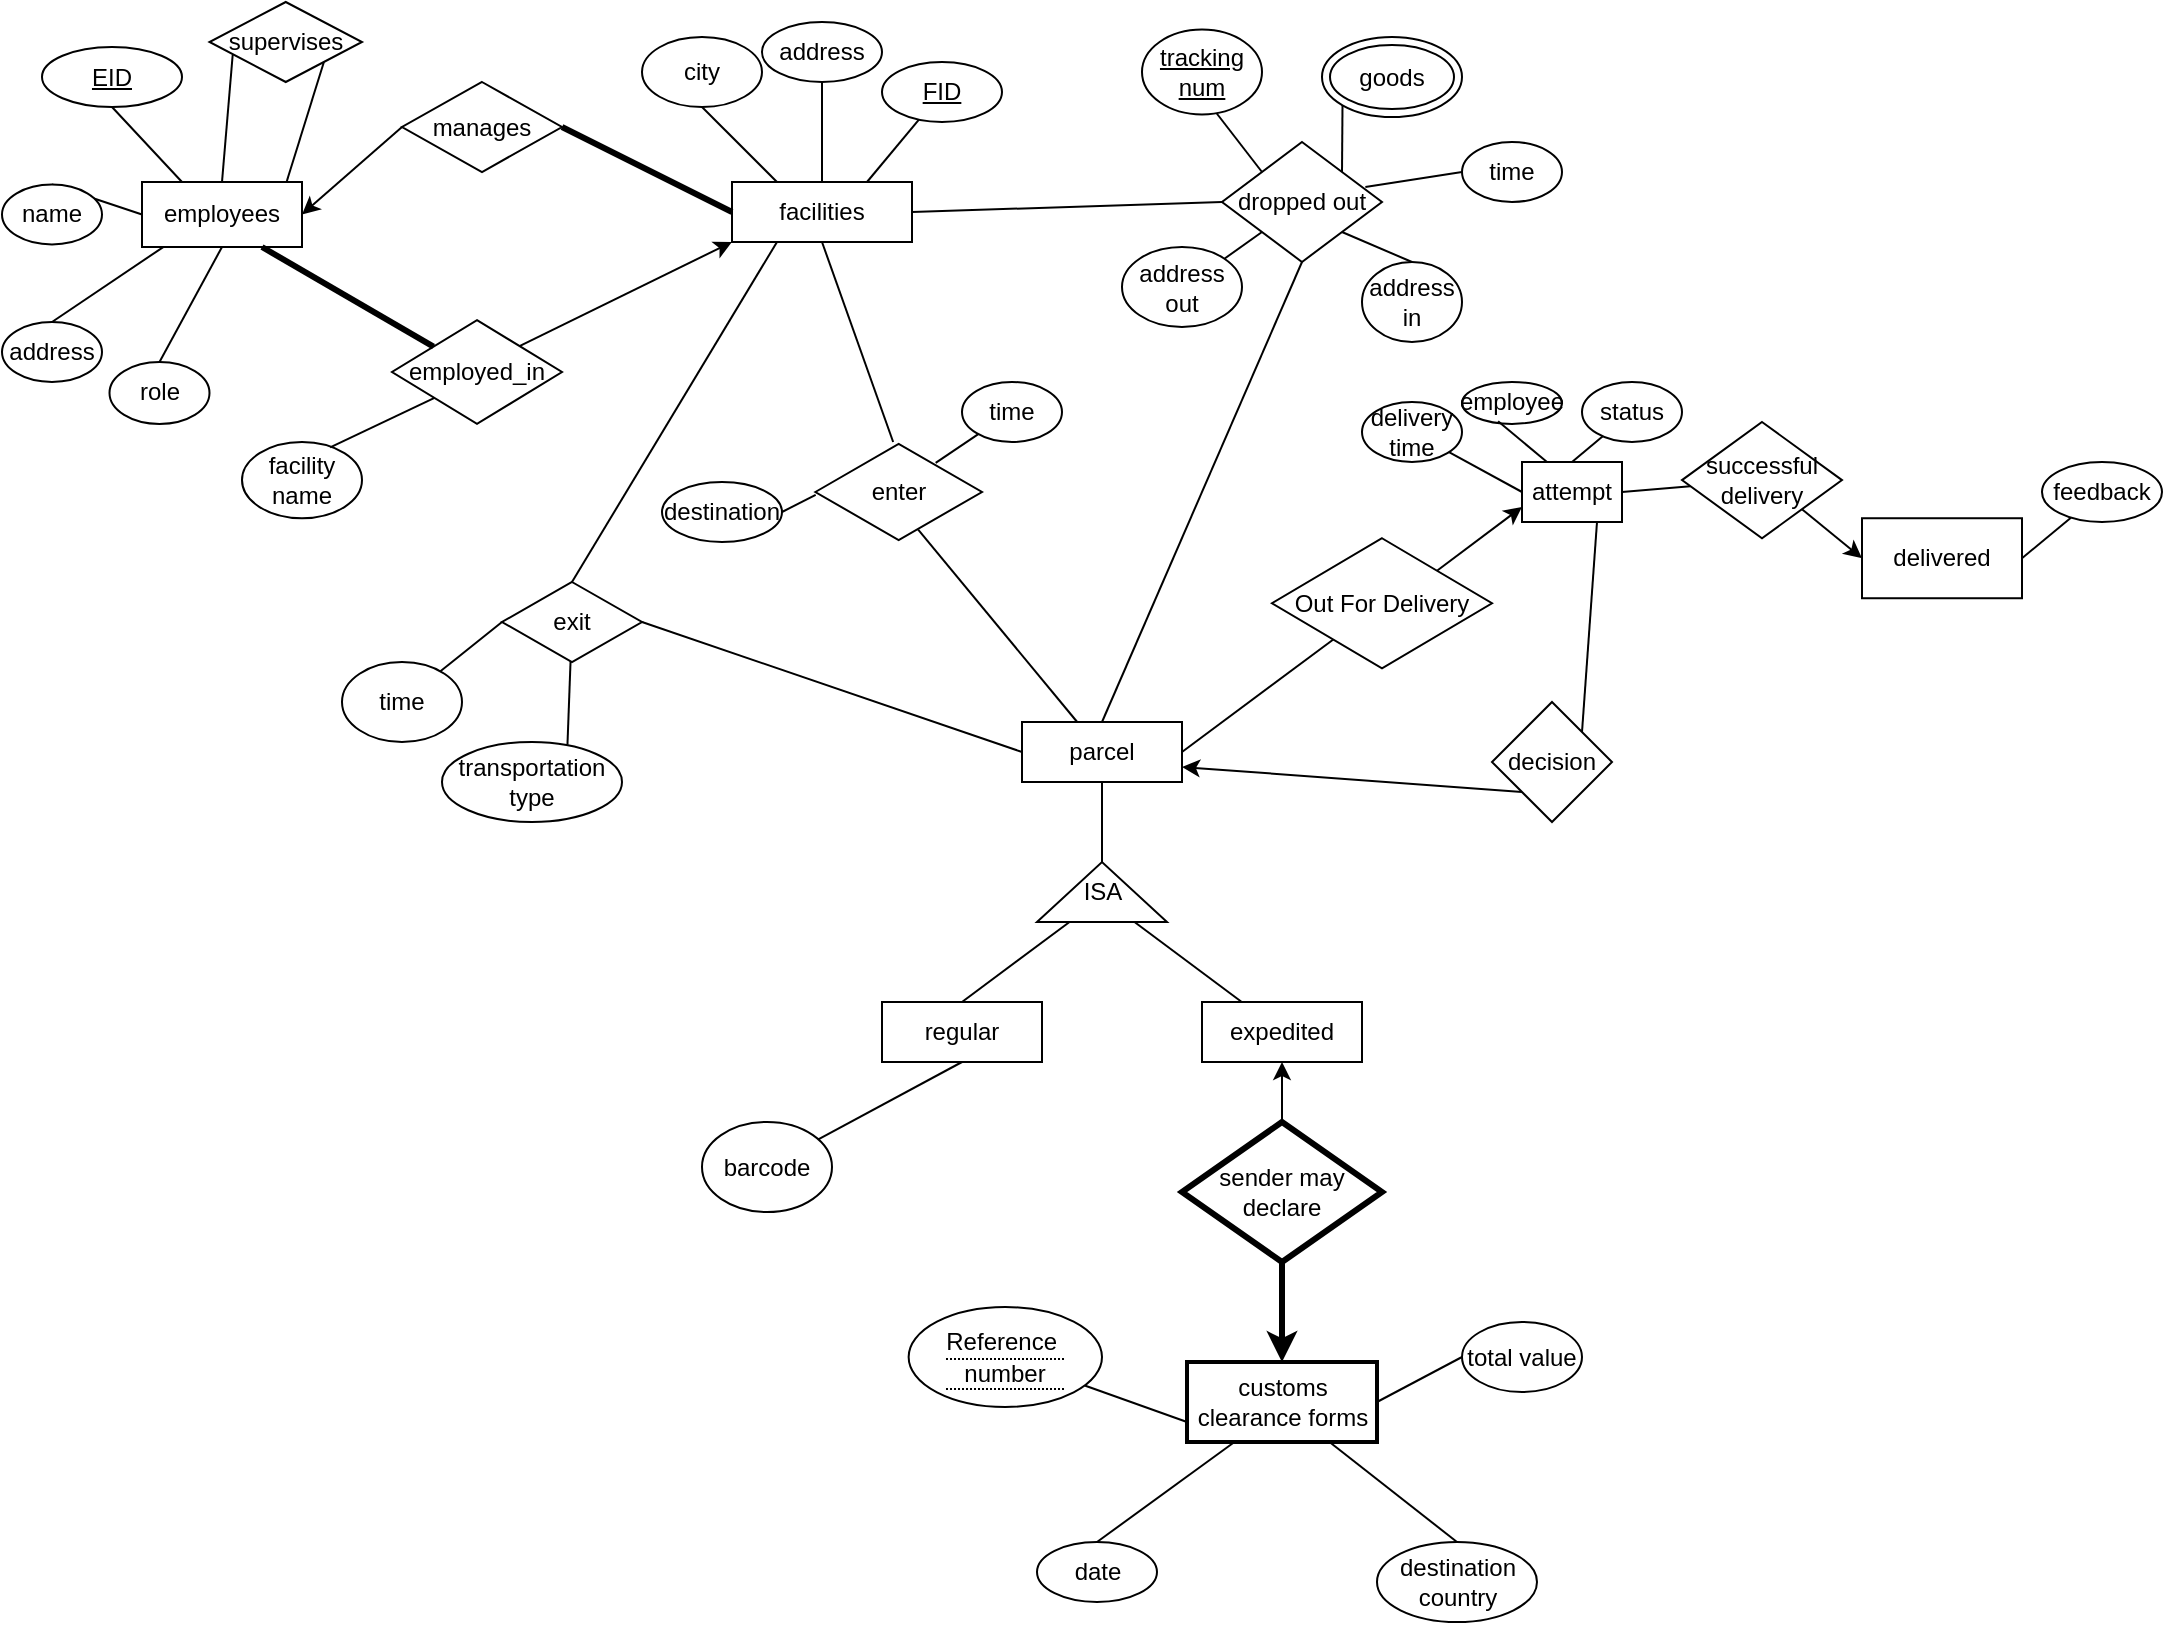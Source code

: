 <mxfile version="23.0.1" type="github">
  <diagram id="R2lEEEUBdFMjLlhIrx00" name="Page-1">
    <mxGraphModel dx="1737" dy="948" grid="1" gridSize="10" guides="1" tooltips="1" connect="1" arrows="1" fold="1" page="1" pageScale="1" pageWidth="850" pageHeight="1100" math="0" shadow="0" extFonts="Permanent Marker^https://fonts.googleapis.com/css?family=Permanent+Marker">
      <root>
        <mxCell id="0" />
        <mxCell id="1" parent="0" />
        <mxCell id="P61JrvBsKZxkPCsBVZaZ-2" value="facilities" style="rounded=0;whiteSpace=wrap;html=1;" parent="1" vertex="1">
          <mxGeometry x="365" y="260" width="90" height="30" as="geometry" />
        </mxCell>
        <mxCell id="P61JrvBsKZxkPCsBVZaZ-6" value="" style="endArrow=none;html=1;rounded=0;exitX=0.75;exitY=0;exitDx=0;exitDy=0;" parent="1" source="P61JrvBsKZxkPCsBVZaZ-2" target="P61JrvBsKZxkPCsBVZaZ-7" edge="1">
          <mxGeometry width="50" height="50" relative="1" as="geometry">
            <mxPoint x="450" y="220" as="sourcePoint" />
            <mxPoint x="500" y="170" as="targetPoint" />
          </mxGeometry>
        </mxCell>
        <mxCell id="P61JrvBsKZxkPCsBVZaZ-7" value="&lt;u&gt;FID&lt;/u&gt;" style="ellipse;whiteSpace=wrap;html=1;" parent="1" vertex="1">
          <mxGeometry x="440" y="200" width="60" height="30" as="geometry" />
        </mxCell>
        <mxCell id="P61JrvBsKZxkPCsBVZaZ-8" value="address" style="ellipse;whiteSpace=wrap;html=1;" parent="1" vertex="1">
          <mxGeometry x="380" y="180" width="60" height="30" as="geometry" />
        </mxCell>
        <mxCell id="P61JrvBsKZxkPCsBVZaZ-9" value="city" style="ellipse;whiteSpace=wrap;html=1;" parent="1" vertex="1">
          <mxGeometry x="320" y="187.5" width="60" height="35" as="geometry" />
        </mxCell>
        <mxCell id="P61JrvBsKZxkPCsBVZaZ-11" value="" style="endArrow=none;html=1;rounded=0;exitX=0.5;exitY=0;exitDx=0;exitDy=0;" parent="1" source="P61JrvBsKZxkPCsBVZaZ-2" target="P61JrvBsKZxkPCsBVZaZ-8" edge="1">
          <mxGeometry width="50" height="50" relative="1" as="geometry">
            <mxPoint x="400" y="290" as="sourcePoint" />
            <mxPoint x="450" y="240" as="targetPoint" />
          </mxGeometry>
        </mxCell>
        <mxCell id="P61JrvBsKZxkPCsBVZaZ-12" value="" style="endArrow=none;html=1;rounded=0;exitX=0.5;exitY=1;exitDx=0;exitDy=0;entryX=0.25;entryY=0;entryDx=0;entryDy=0;" parent="1" source="P61JrvBsKZxkPCsBVZaZ-9" target="P61JrvBsKZxkPCsBVZaZ-2" edge="1">
          <mxGeometry width="50" height="50" relative="1" as="geometry">
            <mxPoint x="400" y="290" as="sourcePoint" />
            <mxPoint x="450" y="240" as="targetPoint" />
          </mxGeometry>
        </mxCell>
        <mxCell id="P61JrvBsKZxkPCsBVZaZ-13" value="" style="endArrow=none;html=1;rounded=0;exitX=1;exitY=0.5;exitDx=0;exitDy=0;entryX=0;entryY=0.5;entryDx=0;entryDy=0;strokeWidth=3;" parent="1" source="P61JrvBsKZxkPCsBVZaZ-16" target="P61JrvBsKZxkPCsBVZaZ-2" edge="1">
          <mxGeometry width="50" height="50" relative="1" as="geometry">
            <mxPoint x="350" y="380" as="sourcePoint" />
            <mxPoint x="400" y="330" as="targetPoint" />
          </mxGeometry>
        </mxCell>
        <mxCell id="P61JrvBsKZxkPCsBVZaZ-15" value="" style="endArrow=none;html=1;rounded=0;entryX=0.5;entryY=1;entryDx=0;entryDy=0;exitX=1;exitY=0.5;exitDx=0;exitDy=0;" parent="1" source="P61JrvBsKZxkPCsBVZaZ-22" target="P61JrvBsKZxkPCsBVZaZ-21" edge="1">
          <mxGeometry width="50" height="50" relative="1" as="geometry">
            <mxPoint x="540" y="380" as="sourcePoint" />
            <mxPoint x="420" y="350" as="targetPoint" />
          </mxGeometry>
        </mxCell>
        <mxCell id="P61JrvBsKZxkPCsBVZaZ-16" value="manages" style="rhombus;whiteSpace=wrap;html=1;" parent="1" vertex="1">
          <mxGeometry x="200" y="210" width="80" height="45" as="geometry" />
        </mxCell>
        <mxCell id="P61JrvBsKZxkPCsBVZaZ-17" value="" style="endArrow=classic;html=1;rounded=0;exitX=0;exitY=0.5;exitDx=0;exitDy=0;entryX=1;entryY=0.5;entryDx=0;entryDy=0;" parent="1" source="P61JrvBsKZxkPCsBVZaZ-16" target="P61JrvBsKZxkPCsBVZaZ-18" edge="1">
          <mxGeometry width="50" height="50" relative="1" as="geometry">
            <mxPoint x="280" y="290" as="sourcePoint" />
            <mxPoint x="150" y="275" as="targetPoint" />
          </mxGeometry>
        </mxCell>
        <mxCell id="P61JrvBsKZxkPCsBVZaZ-18" value="employees" style="rounded=0;whiteSpace=wrap;html=1;" parent="1" vertex="1">
          <mxGeometry x="70" y="260" width="80" height="32.5" as="geometry" />
        </mxCell>
        <mxCell id="P61JrvBsKZxkPCsBVZaZ-19" value="regular" style="rounded=0;whiteSpace=wrap;html=1;" parent="1" vertex="1">
          <mxGeometry x="440" y="670" width="80" height="30" as="geometry" />
        </mxCell>
        <mxCell id="P61JrvBsKZxkPCsBVZaZ-20" value="expedited" style="rounded=0;whiteSpace=wrap;html=1;" parent="1" vertex="1">
          <mxGeometry x="600" y="670" width="80" height="30" as="geometry" />
        </mxCell>
        <mxCell id="P61JrvBsKZxkPCsBVZaZ-21" value="parcel" style="rounded=0;whiteSpace=wrap;html=1;" parent="1" vertex="1">
          <mxGeometry x="510" y="530" width="80" height="30" as="geometry" />
        </mxCell>
        <mxCell id="P61JrvBsKZxkPCsBVZaZ-22" value="ISA" style="triangle;whiteSpace=wrap;html=1;direction=north;" parent="1" vertex="1">
          <mxGeometry x="517.5" y="600" width="65" height="30" as="geometry" />
        </mxCell>
        <mxCell id="P61JrvBsKZxkPCsBVZaZ-27" value="" style="endArrow=none;html=1;rounded=0;exitX=0;exitY=0.25;exitDx=0;exitDy=0;entryX=0.5;entryY=0;entryDx=0;entryDy=0;" parent="1" source="P61JrvBsKZxkPCsBVZaZ-22" target="P61JrvBsKZxkPCsBVZaZ-19" edge="1">
          <mxGeometry width="50" height="50" relative="1" as="geometry">
            <mxPoint x="290" y="370" as="sourcePoint" />
            <mxPoint x="340" y="320" as="targetPoint" />
          </mxGeometry>
        </mxCell>
        <mxCell id="P61JrvBsKZxkPCsBVZaZ-28" value="" style="endArrow=none;html=1;rounded=0;exitX=0;exitY=0.75;exitDx=0;exitDy=0;" parent="1" source="P61JrvBsKZxkPCsBVZaZ-22" target="P61JrvBsKZxkPCsBVZaZ-20" edge="1">
          <mxGeometry width="50" height="50" relative="1" as="geometry">
            <mxPoint x="290" y="370" as="sourcePoint" />
            <mxPoint x="340" y="320" as="targetPoint" />
          </mxGeometry>
        </mxCell>
        <mxCell id="P61JrvBsKZxkPCsBVZaZ-29" value="dropped out" style="rhombus;whiteSpace=wrap;html=1;" parent="1" vertex="1">
          <mxGeometry x="610" y="240" width="80" height="60" as="geometry" />
        </mxCell>
        <mxCell id="P61JrvBsKZxkPCsBVZaZ-31" value="" style="endArrow=none;html=1;rounded=0;entryX=0;entryY=0.5;entryDx=0;entryDy=0;exitX=1;exitY=0.5;exitDx=0;exitDy=0;" parent="1" source="P61JrvBsKZxkPCsBVZaZ-2" target="P61JrvBsKZxkPCsBVZaZ-29" edge="1">
          <mxGeometry width="50" height="50" relative="1" as="geometry">
            <mxPoint x="300" y="370" as="sourcePoint" />
            <mxPoint x="350" y="320" as="targetPoint" />
          </mxGeometry>
        </mxCell>
        <mxCell id="P61JrvBsKZxkPCsBVZaZ-32" value="" style="endArrow=none;html=1;rounded=0;exitX=0.5;exitY=1;exitDx=0;exitDy=0;entryX=0.5;entryY=0;entryDx=0;entryDy=0;" parent="1" source="P61JrvBsKZxkPCsBVZaZ-29" target="P61JrvBsKZxkPCsBVZaZ-21" edge="1">
          <mxGeometry width="50" height="50" relative="1" as="geometry">
            <mxPoint x="300" y="370" as="sourcePoint" />
            <mxPoint x="670" y="280" as="targetPoint" />
          </mxGeometry>
        </mxCell>
        <mxCell id="P61JrvBsKZxkPCsBVZaZ-34" value="" style="endArrow=none;html=1;rounded=0;exitX=0;exitY=0;exitDx=0;exitDy=0;entryX=0.599;entryY=0.944;entryDx=0;entryDy=0;entryPerimeter=0;" parent="1" source="P61JrvBsKZxkPCsBVZaZ-29" target="P61JrvBsKZxkPCsBVZaZ-36" edge="1">
          <mxGeometry width="50" height="50" relative="1" as="geometry">
            <mxPoint x="300" y="370" as="sourcePoint" />
            <mxPoint x="560.65" y="230" as="targetPoint" />
          </mxGeometry>
        </mxCell>
        <mxCell id="P61JrvBsKZxkPCsBVZaZ-36" value="&lt;u&gt;tracking num&lt;/u&gt;" style="ellipse;whiteSpace=wrap;html=1;" parent="1" vertex="1">
          <mxGeometry x="570" y="183.75" width="60" height="42.5" as="geometry" />
        </mxCell>
        <mxCell id="P61JrvBsKZxkPCsBVZaZ-37" value="time" style="ellipse;whiteSpace=wrap;html=1;" parent="1" vertex="1">
          <mxGeometry x="730" y="240" width="50" height="30" as="geometry" />
        </mxCell>
        <mxCell id="P61JrvBsKZxkPCsBVZaZ-38" value="" style="endArrow=none;html=1;rounded=0;entryX=0.896;entryY=0.375;entryDx=0;entryDy=0;exitX=0;exitY=0.5;exitDx=0;exitDy=0;entryPerimeter=0;" parent="1" source="P61JrvBsKZxkPCsBVZaZ-37" target="P61JrvBsKZxkPCsBVZaZ-29" edge="1">
          <mxGeometry width="50" height="50" relative="1" as="geometry">
            <mxPoint x="300" y="370" as="sourcePoint" />
            <mxPoint x="350" y="320" as="targetPoint" />
          </mxGeometry>
        </mxCell>
        <mxCell id="P61JrvBsKZxkPCsBVZaZ-39" value="" style="endArrow=none;html=1;rounded=0;entryX=0;entryY=1;entryDx=0;entryDy=0;exitX=1;exitY=0;exitDx=0;exitDy=0;" parent="1" source="P61JrvBsKZxkPCsBVZaZ-40" target="P61JrvBsKZxkPCsBVZaZ-29" edge="1">
          <mxGeometry width="50" height="50" relative="1" as="geometry">
            <mxPoint x="460" y="320" as="sourcePoint" />
            <mxPoint x="350" y="320" as="targetPoint" />
          </mxGeometry>
        </mxCell>
        <mxCell id="P61JrvBsKZxkPCsBVZaZ-40" value="address out" style="ellipse;whiteSpace=wrap;html=1;" parent="1" vertex="1">
          <mxGeometry x="560" y="292.5" width="60" height="40" as="geometry" />
        </mxCell>
        <mxCell id="P61JrvBsKZxkPCsBVZaZ-41" value="" style="endArrow=none;html=1;rounded=0;exitX=0.5;exitY=0;exitDx=0;exitDy=0;entryX=1;entryY=1;entryDx=0;entryDy=0;" parent="1" source="P61JrvBsKZxkPCsBVZaZ-43" target="P61JrvBsKZxkPCsBVZaZ-29" edge="1">
          <mxGeometry width="50" height="50" relative="1" as="geometry">
            <mxPoint x="445" y="390" as="sourcePoint" />
            <mxPoint x="548" y="300" as="targetPoint" />
          </mxGeometry>
        </mxCell>
        <mxCell id="P61JrvBsKZxkPCsBVZaZ-43" value="address in" style="ellipse;whiteSpace=wrap;html=1;" parent="1" vertex="1">
          <mxGeometry x="680" y="300" width="50" height="40" as="geometry" />
        </mxCell>
        <mxCell id="P61JrvBsKZxkPCsBVZaZ-44" value="" style="endArrow=none;html=1;rounded=0;entryX=0.5;entryY=1;entryDx=0;entryDy=0;exitX=0.467;exitY=0;exitDx=0;exitDy=0;exitPerimeter=0;" parent="1" source="P61JrvBsKZxkPCsBVZaZ-49" target="P61JrvBsKZxkPCsBVZaZ-2" edge="1">
          <mxGeometry width="50" height="50" relative="1" as="geometry">
            <mxPoint x="450" y="390" as="sourcePoint" />
            <mxPoint x="350" y="340" as="targetPoint" />
          </mxGeometry>
        </mxCell>
        <mxCell id="P61JrvBsKZxkPCsBVZaZ-45" value="" style="endArrow=none;html=1;rounded=0;entryX=1;entryY=0;entryDx=0;entryDy=0;exitX=0;exitY=1;exitDx=0;exitDy=0;" parent="1" source="P61JrvBsKZxkPCsBVZaZ-48" target="P61JrvBsKZxkPCsBVZaZ-29" edge="1">
          <mxGeometry width="50" height="50" relative="1" as="geometry">
            <mxPoint x="630" y="210" as="sourcePoint" />
            <mxPoint x="350" y="340" as="targetPoint" />
          </mxGeometry>
        </mxCell>
        <mxCell id="P61JrvBsKZxkPCsBVZaZ-48" value="goods" style="ellipse;shape=doubleEllipse;whiteSpace=wrap;html=1;" parent="1" vertex="1">
          <mxGeometry x="660" y="187.5" width="70" height="40" as="geometry" />
        </mxCell>
        <mxCell id="P61JrvBsKZxkPCsBVZaZ-49" value="enter" style="html=1;whiteSpace=wrap;aspect=fixed;shape=isoRectangle;" parent="1" vertex="1">
          <mxGeometry x="406.67" y="390" width="83.33" height="50" as="geometry" />
        </mxCell>
        <mxCell id="P61JrvBsKZxkPCsBVZaZ-50" value="" style="endArrow=none;html=1;rounded=0;entryX=0.25;entryY=1;entryDx=0;entryDy=0;exitX=0.5;exitY=0;exitDx=0;exitDy=0;" parent="1" source="P61JrvBsKZxkPCsBVZaZ-52" target="P61JrvBsKZxkPCsBVZaZ-2" edge="1">
          <mxGeometry width="50" height="50" relative="1" as="geometry">
            <mxPoint x="300" y="430" as="sourcePoint" />
            <mxPoint x="350" y="380" as="targetPoint" />
          </mxGeometry>
        </mxCell>
        <mxCell id="P61JrvBsKZxkPCsBVZaZ-51" value="" style="endArrow=none;html=1;rounded=0;exitX=0.617;exitY=0.876;exitDx=0;exitDy=0;exitPerimeter=0;" parent="1" source="P61JrvBsKZxkPCsBVZaZ-49" target="P61JrvBsKZxkPCsBVZaZ-21" edge="1">
          <mxGeometry width="50" height="50" relative="1" as="geometry">
            <mxPoint x="310" y="440" as="sourcePoint" />
            <mxPoint x="360" y="390" as="targetPoint" />
          </mxGeometry>
        </mxCell>
        <mxCell id="P61JrvBsKZxkPCsBVZaZ-52" value="exit" style="rhombus;whiteSpace=wrap;html=1;" parent="1" vertex="1">
          <mxGeometry x="250" y="460" width="70" height="40" as="geometry" />
        </mxCell>
        <mxCell id="P61JrvBsKZxkPCsBVZaZ-53" value="" style="endArrow=none;html=1;rounded=0;exitX=1;exitY=0.5;exitDx=0;exitDy=0;entryX=0;entryY=0.5;entryDx=0;entryDy=0;" parent="1" source="P61JrvBsKZxkPCsBVZaZ-52" target="P61JrvBsKZxkPCsBVZaZ-21" edge="1">
          <mxGeometry width="50" height="50" relative="1" as="geometry">
            <mxPoint x="300" y="430" as="sourcePoint" />
            <mxPoint x="350" y="380" as="targetPoint" />
          </mxGeometry>
        </mxCell>
        <mxCell id="P61JrvBsKZxkPCsBVZaZ-54" value="" style="endArrow=none;html=1;rounded=0;exitX=0.722;exitY=0.208;exitDx=0;exitDy=0;exitPerimeter=0;" parent="1" source="P61JrvBsKZxkPCsBVZaZ-49" target="P61JrvBsKZxkPCsBVZaZ-55" edge="1">
          <mxGeometry width="50" height="50" relative="1" as="geometry">
            <mxPoint x="300" y="430" as="sourcePoint" />
            <mxPoint x="490" y="370" as="targetPoint" />
          </mxGeometry>
        </mxCell>
        <mxCell id="P61JrvBsKZxkPCsBVZaZ-55" value="time" style="ellipse;whiteSpace=wrap;html=1;" parent="1" vertex="1">
          <mxGeometry x="480" y="360" width="50" height="30" as="geometry" />
        </mxCell>
        <mxCell id="P61JrvBsKZxkPCsBVZaZ-56" value="destination" style="ellipse;whiteSpace=wrap;html=1;" parent="1" vertex="1">
          <mxGeometry x="330" y="410" width="60" height="30" as="geometry" />
        </mxCell>
        <mxCell id="P61JrvBsKZxkPCsBVZaZ-58" value="" style="endArrow=none;html=1;rounded=0;entryX=0.002;entryY=0.528;entryDx=0;entryDy=0;entryPerimeter=0;exitX=1;exitY=0.5;exitDx=0;exitDy=0;" parent="1" source="P61JrvBsKZxkPCsBVZaZ-56" target="P61JrvBsKZxkPCsBVZaZ-49" edge="1">
          <mxGeometry width="50" height="50" relative="1" as="geometry">
            <mxPoint x="300" y="430" as="sourcePoint" />
            <mxPoint x="350" y="380" as="targetPoint" />
          </mxGeometry>
        </mxCell>
        <mxCell id="P61JrvBsKZxkPCsBVZaZ-59" value="" style="endArrow=none;html=1;rounded=0;exitX=0;exitY=0.5;exitDx=0;exitDy=0;" parent="1" source="P61JrvBsKZxkPCsBVZaZ-52" target="P61JrvBsKZxkPCsBVZaZ-60" edge="1">
          <mxGeometry width="50" height="50" relative="1" as="geometry">
            <mxPoint x="300" y="430" as="sourcePoint" />
            <mxPoint x="190" y="420" as="targetPoint" />
          </mxGeometry>
        </mxCell>
        <mxCell id="P61JrvBsKZxkPCsBVZaZ-60" value="time" style="ellipse;whiteSpace=wrap;html=1;" parent="1" vertex="1">
          <mxGeometry x="170" y="500" width="60" height="40" as="geometry" />
        </mxCell>
        <mxCell id="P61JrvBsKZxkPCsBVZaZ-61" value="transportation type" style="ellipse;whiteSpace=wrap;html=1;" parent="1" vertex="1">
          <mxGeometry x="220" y="540" width="90" height="40" as="geometry" />
        </mxCell>
        <mxCell id="P61JrvBsKZxkPCsBVZaZ-62" value="" style="endArrow=none;html=1;rounded=0;exitX=0.697;exitY=0.035;exitDx=0;exitDy=0;exitPerimeter=0;" parent="1" source="P61JrvBsKZxkPCsBVZaZ-61" target="P61JrvBsKZxkPCsBVZaZ-52" edge="1">
          <mxGeometry width="50" height="50" relative="1" as="geometry">
            <mxPoint x="300" y="430" as="sourcePoint" />
            <mxPoint x="350" y="380" as="targetPoint" />
          </mxGeometry>
        </mxCell>
        <mxCell id="P61JrvBsKZxkPCsBVZaZ-63" value="" style="endArrow=none;html=1;rounded=0;entryX=0.5;entryY=1;entryDx=0;entryDy=0;" parent="1" source="P61JrvBsKZxkPCsBVZaZ-64" target="P61JrvBsKZxkPCsBVZaZ-19" edge="1">
          <mxGeometry width="50" height="50" relative="1" as="geometry">
            <mxPoint x="460" y="750" as="sourcePoint" />
            <mxPoint x="350" y="600" as="targetPoint" />
          </mxGeometry>
        </mxCell>
        <mxCell id="P61JrvBsKZxkPCsBVZaZ-64" value="barcode" style="ellipse;whiteSpace=wrap;html=1;" parent="1" vertex="1">
          <mxGeometry x="350" y="730" width="65" height="45" as="geometry" />
        </mxCell>
        <mxCell id="P61JrvBsKZxkPCsBVZaZ-66" value="" style="endArrow=classic;html=1;rounded=0;entryX=0.5;entryY=1;entryDx=0;entryDy=0;exitX=0.5;exitY=0;exitDx=0;exitDy=0;" parent="1" source="P61JrvBsKZxkPCsBVZaZ-67" target="P61JrvBsKZxkPCsBVZaZ-20" edge="1">
          <mxGeometry width="50" height="50" relative="1" as="geometry">
            <mxPoint x="640" y="750" as="sourcePoint" />
            <mxPoint x="350" y="600" as="targetPoint" />
          </mxGeometry>
        </mxCell>
        <mxCell id="P61JrvBsKZxkPCsBVZaZ-67" value="sender may declare" style="rhombus;whiteSpace=wrap;html=1;strokeWidth=3;" parent="1" vertex="1">
          <mxGeometry x="590" y="730" width="100" height="70" as="geometry" />
        </mxCell>
        <mxCell id="P61JrvBsKZxkPCsBVZaZ-70" value="customs clearance forms" style="rounded=0;whiteSpace=wrap;html=1;strokeWidth=2;" parent="1" vertex="1">
          <mxGeometry x="592.5" y="850" width="95" height="40" as="geometry" />
        </mxCell>
        <mxCell id="P61JrvBsKZxkPCsBVZaZ-71" value="" style="endArrow=none;html=1;rounded=0;entryX=0.5;entryY=1;entryDx=0;entryDy=0;strokeWidth=3;endFill=0;startArrow=classic;startFill=1;exitX=0.5;exitY=0;exitDx=0;exitDy=0;" parent="1" source="P61JrvBsKZxkPCsBVZaZ-70" target="P61JrvBsKZxkPCsBVZaZ-67" edge="1">
          <mxGeometry width="50" height="50" relative="1" as="geometry">
            <mxPoint x="640" y="830" as="sourcePoint" />
            <mxPoint x="730" y="790" as="targetPoint" />
          </mxGeometry>
        </mxCell>
        <mxCell id="P61JrvBsKZxkPCsBVZaZ-72" value="" style="endArrow=none;html=1;rounded=0;entryX=0;entryY=0.75;entryDx=0;entryDy=0;" parent="1" source="P61JrvBsKZxkPCsBVZaZ-73" target="P61JrvBsKZxkPCsBVZaZ-70" edge="1">
          <mxGeometry width="50" height="50" relative="1" as="geometry">
            <mxPoint x="520" y="880" as="sourcePoint" />
            <mxPoint x="350" y="730" as="targetPoint" />
          </mxGeometry>
        </mxCell>
        <mxCell id="P61JrvBsKZxkPCsBVZaZ-73" value="&lt;div style=&quot;border-bottom: 1px dotted black&quot;&gt;Reference&amp;nbsp;&lt;/div&gt;&lt;div style=&quot;border-bottom: 1px dotted black&quot;&gt;number&lt;/div&gt;" style="ellipse;whiteSpace=wrap;html=1;strokeColor=default;" parent="1" vertex="1">
          <mxGeometry x="453.32" y="822.5" width="96.68" height="50" as="geometry" />
        </mxCell>
        <mxCell id="P61JrvBsKZxkPCsBVZaZ-74" value="total value" style="ellipse;whiteSpace=wrap;html=1;" parent="1" vertex="1">
          <mxGeometry x="730" y="830" width="60" height="35" as="geometry" />
        </mxCell>
        <mxCell id="P61JrvBsKZxkPCsBVZaZ-75" value="" style="endArrow=none;html=1;rounded=0;exitX=1;exitY=0.5;exitDx=0;exitDy=0;entryX=0;entryY=0.5;entryDx=0;entryDy=0;" parent="1" source="P61JrvBsKZxkPCsBVZaZ-70" target="P61JrvBsKZxkPCsBVZaZ-74" edge="1">
          <mxGeometry width="50" height="50" relative="1" as="geometry">
            <mxPoint x="300" y="660" as="sourcePoint" />
            <mxPoint x="350" y="610" as="targetPoint" />
          </mxGeometry>
        </mxCell>
        <mxCell id="P61JrvBsKZxkPCsBVZaZ-76" value="date" style="ellipse;whiteSpace=wrap;html=1;" parent="1" vertex="1">
          <mxGeometry x="517.5" y="940" width="60" height="30" as="geometry" />
        </mxCell>
        <mxCell id="P61JrvBsKZxkPCsBVZaZ-77" value="" style="endArrow=none;html=1;rounded=0;exitX=0.5;exitY=0;exitDx=0;exitDy=0;entryX=0.25;entryY=1;entryDx=0;entryDy=0;" parent="1" source="P61JrvBsKZxkPCsBVZaZ-76" target="P61JrvBsKZxkPCsBVZaZ-70" edge="1">
          <mxGeometry width="50" height="50" relative="1" as="geometry">
            <mxPoint x="300" y="710" as="sourcePoint" />
            <mxPoint x="630" y="870" as="targetPoint" />
          </mxGeometry>
        </mxCell>
        <mxCell id="P61JrvBsKZxkPCsBVZaZ-78" value="destination country" style="ellipse;whiteSpace=wrap;html=1;" parent="1" vertex="1">
          <mxGeometry x="687.5" y="940" width="80" height="40" as="geometry" />
        </mxCell>
        <mxCell id="P61JrvBsKZxkPCsBVZaZ-79" value="" style="endArrow=none;html=1;rounded=0;exitX=0.75;exitY=1;exitDx=0;exitDy=0;entryX=0.5;entryY=0;entryDx=0;entryDy=0;" parent="1" source="P61JrvBsKZxkPCsBVZaZ-70" target="P61JrvBsKZxkPCsBVZaZ-78" edge="1">
          <mxGeometry width="50" height="50" relative="1" as="geometry">
            <mxPoint x="300" y="720" as="sourcePoint" />
            <mxPoint x="350" y="670" as="targetPoint" />
          </mxGeometry>
        </mxCell>
        <mxCell id="P61JrvBsKZxkPCsBVZaZ-80" value="employed_in" style="rhombus;whiteSpace=wrap;html=1;strokeColor=default;align=center;verticalAlign=middle;fontFamily=Helvetica;fontSize=12;fontColor=default;fillColor=default;" parent="1" vertex="1">
          <mxGeometry x="195" y="329.06" width="85" height="51.88" as="geometry" />
        </mxCell>
        <mxCell id="P61JrvBsKZxkPCsBVZaZ-83" value="" style="endArrow=none;html=1;rounded=0;exitX=0.75;exitY=1;exitDx=0;exitDy=0;strokeWidth=3;" parent="1" source="P61JrvBsKZxkPCsBVZaZ-18" target="P61JrvBsKZxkPCsBVZaZ-80" edge="1">
          <mxGeometry width="50" height="50" relative="1" as="geometry">
            <mxPoint x="200" y="460" as="sourcePoint" />
            <mxPoint x="250" y="410" as="targetPoint" />
          </mxGeometry>
        </mxCell>
        <mxCell id="P61JrvBsKZxkPCsBVZaZ-84" value="" style="endArrow=classic;html=1;rounded=0;exitX=1;exitY=0;exitDx=0;exitDy=0;entryX=0;entryY=1;entryDx=0;entryDy=0;" parent="1" source="P61JrvBsKZxkPCsBVZaZ-80" target="P61JrvBsKZxkPCsBVZaZ-2" edge="1">
          <mxGeometry width="50" height="50" relative="1" as="geometry">
            <mxPoint x="200" y="460" as="sourcePoint" />
            <mxPoint x="140" y="530" as="targetPoint" />
          </mxGeometry>
        </mxCell>
        <mxCell id="P61JrvBsKZxkPCsBVZaZ-85" value="" style="endArrow=none;html=1;rounded=0;entryX=0;entryY=0.5;entryDx=0;entryDy=0;exitX=0.5;exitY=0;exitDx=0;exitDy=0;" parent="1" source="P61JrvBsKZxkPCsBVZaZ-86" target="P61JrvBsKZxkPCsBVZaZ-18" edge="1">
          <mxGeometry width="50" height="50" relative="1" as="geometry">
            <mxPoint x="140" y="460" as="sourcePoint" />
            <mxPoint x="250" y="410" as="targetPoint" />
          </mxGeometry>
        </mxCell>
        <mxCell id="P61JrvBsKZxkPCsBVZaZ-86" value="name" style="ellipse;whiteSpace=wrap;html=1;" parent="1" vertex="1">
          <mxGeometry y="261.25" width="50" height="30" as="geometry" />
        </mxCell>
        <mxCell id="P61JrvBsKZxkPCsBVZaZ-87" value="address" style="ellipse;whiteSpace=wrap;html=1;" parent="1" vertex="1">
          <mxGeometry y="330" width="50" height="30" as="geometry" />
        </mxCell>
        <mxCell id="P61JrvBsKZxkPCsBVZaZ-88" value="" style="endArrow=none;html=1;rounded=0;exitX=0.135;exitY=0.997;exitDx=0;exitDy=0;entryX=0.5;entryY=0;entryDx=0;entryDy=0;exitPerimeter=0;" parent="1" source="P61JrvBsKZxkPCsBVZaZ-18" target="P61JrvBsKZxkPCsBVZaZ-87" edge="1">
          <mxGeometry width="50" height="50" relative="1" as="geometry">
            <mxPoint x="200" y="460" as="sourcePoint" />
            <mxPoint x="250" y="410" as="targetPoint" />
          </mxGeometry>
        </mxCell>
        <mxCell id="P61JrvBsKZxkPCsBVZaZ-89" value="facility name" style="ellipse;whiteSpace=wrap;html=1;" parent="1" vertex="1">
          <mxGeometry x="120" y="390" width="60" height="38.12" as="geometry" />
        </mxCell>
        <mxCell id="P61JrvBsKZxkPCsBVZaZ-90" value="" style="endArrow=none;html=1;rounded=0;exitX=0;exitY=1;exitDx=0;exitDy=0;entryX=0.735;entryY=0.071;entryDx=0;entryDy=0;entryPerimeter=0;" parent="1" source="P61JrvBsKZxkPCsBVZaZ-80" target="P61JrvBsKZxkPCsBVZaZ-89" edge="1">
          <mxGeometry width="50" height="50" relative="1" as="geometry">
            <mxPoint x="200" y="460" as="sourcePoint" />
            <mxPoint x="60" y="490" as="targetPoint" />
          </mxGeometry>
        </mxCell>
        <mxCell id="P61JrvBsKZxkPCsBVZaZ-91" value="&lt;u&gt;EID&lt;/u&gt;" style="ellipse;whiteSpace=wrap;html=1;" parent="1" vertex="1">
          <mxGeometry x="20" y="192.5" width="70" height="30" as="geometry" />
        </mxCell>
        <mxCell id="P61JrvBsKZxkPCsBVZaZ-93" value="" style="endArrow=none;html=1;rounded=0;entryX=0.5;entryY=1;entryDx=0;entryDy=0;exitX=0.25;exitY=0;exitDx=0;exitDy=0;" parent="1" source="P61JrvBsKZxkPCsBVZaZ-18" target="P61JrvBsKZxkPCsBVZaZ-91" edge="1">
          <mxGeometry width="50" height="50" relative="1" as="geometry">
            <mxPoint x="200" y="460" as="sourcePoint" />
            <mxPoint x="250" y="410" as="targetPoint" />
          </mxGeometry>
        </mxCell>
        <mxCell id="P61JrvBsKZxkPCsBVZaZ-94" value="" style="endArrow=none;html=1;rounded=0;exitX=0.5;exitY=0;exitDx=0;exitDy=0;entryX=0.152;entryY=0.663;entryDx=0;entryDy=0;entryPerimeter=0;" parent="1" source="P61JrvBsKZxkPCsBVZaZ-18" target="P61JrvBsKZxkPCsBVZaZ-96" edge="1">
          <mxGeometry width="50" height="50" relative="1" as="geometry">
            <mxPoint x="220" y="360" as="sourcePoint" />
            <mxPoint x="110" y="210" as="targetPoint" />
          </mxGeometry>
        </mxCell>
        <mxCell id="P61JrvBsKZxkPCsBVZaZ-95" value="" style="endArrow=none;html=1;rounded=0;exitX=0.905;exitY=-0.012;exitDx=0;exitDy=0;exitPerimeter=0;entryX=1;entryY=1;entryDx=0;entryDy=0;" parent="1" source="P61JrvBsKZxkPCsBVZaZ-18" target="P61JrvBsKZxkPCsBVZaZ-96" edge="1">
          <mxGeometry width="50" height="50" relative="1" as="geometry">
            <mxPoint x="220" y="360" as="sourcePoint" />
            <mxPoint x="170" y="210" as="targetPoint" />
          </mxGeometry>
        </mxCell>
        <mxCell id="P61JrvBsKZxkPCsBVZaZ-96" value="supervises" style="rhombus;whiteSpace=wrap;html=1;" parent="1" vertex="1">
          <mxGeometry x="103.75" y="170" width="76.25" height="40" as="geometry" />
        </mxCell>
        <mxCell id="P61JrvBsKZxkPCsBVZaZ-97" value="" style="endArrow=none;html=1;rounded=0;entryX=0.5;entryY=1;entryDx=0;entryDy=0;exitX=0.5;exitY=0;exitDx=0;exitDy=0;" parent="1" source="P61JrvBsKZxkPCsBVZaZ-98" target="P61JrvBsKZxkPCsBVZaZ-18" edge="1">
          <mxGeometry width="50" height="50" relative="1" as="geometry">
            <mxPoint x="80" y="370" as="sourcePoint" />
            <mxPoint x="270" y="360" as="targetPoint" />
          </mxGeometry>
        </mxCell>
        <mxCell id="P61JrvBsKZxkPCsBVZaZ-98" value="role" style="ellipse;whiteSpace=wrap;html=1;" parent="1" vertex="1">
          <mxGeometry x="53.75" y="350" width="50" height="30.94" as="geometry" />
        </mxCell>
        <mxCell id="X8SXZf3afnL7BpJBYFyn-1" value="" style="endArrow=none;html=1;rounded=0;exitX=1;exitY=0.5;exitDx=0;exitDy=0;strokeWidth=1;" parent="1" source="P61JrvBsKZxkPCsBVZaZ-21" edge="1" target="BsYcUCqo2E2LGhLVSboI-1">
          <mxGeometry width="50" height="50" relative="1" as="geometry">
            <mxPoint x="460" y="580" as="sourcePoint" />
            <mxPoint x="640" y="520" as="targetPoint" />
          </mxGeometry>
        </mxCell>
        <mxCell id="BsYcUCqo2E2LGhLVSboI-1" value="Out For Delivery" style="rhombus;whiteSpace=wrap;html=1;" vertex="1" parent="1">
          <mxGeometry x="635" y="438.12" width="110" height="65" as="geometry" />
        </mxCell>
        <mxCell id="BsYcUCqo2E2LGhLVSboI-4" value="attempt" style="rounded=0;whiteSpace=wrap;html=1;" vertex="1" parent="1">
          <mxGeometry x="760" y="400" width="50" height="30" as="geometry" />
        </mxCell>
        <mxCell id="BsYcUCqo2E2LGhLVSboI-5" value="" style="endArrow=none;html=1;rounded=0;exitX=0;exitY=0.5;exitDx=0;exitDy=0;" edge="1" parent="1" source="BsYcUCqo2E2LGhLVSboI-4" target="BsYcUCqo2E2LGhLVSboI-6">
          <mxGeometry width="50" height="50" relative="1" as="geometry">
            <mxPoint x="370" y="420" as="sourcePoint" />
            <mxPoint x="700" y="390" as="targetPoint" />
          </mxGeometry>
        </mxCell>
        <mxCell id="BsYcUCqo2E2LGhLVSboI-6" value="delivery time" style="ellipse;whiteSpace=wrap;html=1;" vertex="1" parent="1">
          <mxGeometry x="680" y="370" width="50" height="30" as="geometry" />
        </mxCell>
        <mxCell id="BsYcUCqo2E2LGhLVSboI-7" value="employee" style="ellipse;whiteSpace=wrap;html=1;" vertex="1" parent="1">
          <mxGeometry x="730" y="360" width="50" height="20.94" as="geometry" />
        </mxCell>
        <mxCell id="BsYcUCqo2E2LGhLVSboI-8" value="" style="endArrow=none;html=1;rounded=0;exitX=0.25;exitY=0;exitDx=0;exitDy=0;entryX=0.361;entryY=0.937;entryDx=0;entryDy=0;entryPerimeter=0;" edge="1" parent="1" source="BsYcUCqo2E2LGhLVSboI-4" target="BsYcUCqo2E2LGhLVSboI-7">
          <mxGeometry width="50" height="50" relative="1" as="geometry">
            <mxPoint x="370" y="420" as="sourcePoint" />
            <mxPoint x="753" y="370" as="targetPoint" />
          </mxGeometry>
        </mxCell>
        <mxCell id="BsYcUCqo2E2LGhLVSboI-9" value="" style="endArrow=none;html=1;rounded=0;exitX=0.5;exitY=0;exitDx=0;exitDy=0;" edge="1" parent="1" source="BsYcUCqo2E2LGhLVSboI-4" target="BsYcUCqo2E2LGhLVSboI-10">
          <mxGeometry width="50" height="50" relative="1" as="geometry">
            <mxPoint x="370" y="420" as="sourcePoint" />
            <mxPoint x="790" y="390" as="targetPoint" />
          </mxGeometry>
        </mxCell>
        <mxCell id="BsYcUCqo2E2LGhLVSboI-10" value="status" style="ellipse;whiteSpace=wrap;html=1;" vertex="1" parent="1">
          <mxGeometry x="790" y="360" width="50" height="30" as="geometry" />
        </mxCell>
        <mxCell id="BsYcUCqo2E2LGhLVSboI-11" value="" style="endArrow=none;html=1;rounded=0;exitX=1;exitY=0.5;exitDx=0;exitDy=0;" edge="1" parent="1" source="BsYcUCqo2E2LGhLVSboI-4" target="BsYcUCqo2E2LGhLVSboI-12">
          <mxGeometry width="50" height="50" relative="1" as="geometry">
            <mxPoint x="370" y="420" as="sourcePoint" />
            <mxPoint x="780" y="440" as="targetPoint" />
          </mxGeometry>
        </mxCell>
        <mxCell id="BsYcUCqo2E2LGhLVSboI-12" value="successful delivery" style="rhombus;whiteSpace=wrap;html=1;" vertex="1" parent="1">
          <mxGeometry x="840" y="380" width="80" height="58.12" as="geometry" />
        </mxCell>
        <mxCell id="BsYcUCqo2E2LGhLVSboI-14" value="delivered" style="rounded=0;whiteSpace=wrap;html=1;" vertex="1" parent="1">
          <mxGeometry x="930" y="428.12" width="80" height="40" as="geometry" />
        </mxCell>
        <mxCell id="BsYcUCqo2E2LGhLVSboI-15" value="" style="endArrow=none;html=1;rounded=0;exitX=0.75;exitY=1;exitDx=0;exitDy=0;entryX=1;entryY=0;entryDx=0;entryDy=0;" edge="1" parent="1" source="BsYcUCqo2E2LGhLVSboI-4" target="BsYcUCqo2E2LGhLVSboI-16">
          <mxGeometry width="50" height="50" relative="1" as="geometry">
            <mxPoint x="530" y="420" as="sourcePoint" />
            <mxPoint x="830" y="460" as="targetPoint" />
          </mxGeometry>
        </mxCell>
        <mxCell id="BsYcUCqo2E2LGhLVSboI-16" value="decision" style="rhombus;whiteSpace=wrap;html=1;" vertex="1" parent="1">
          <mxGeometry x="745" y="520" width="60" height="60" as="geometry" />
        </mxCell>
        <mxCell id="BsYcUCqo2E2LGhLVSboI-19" value="" style="endArrow=none;html=1;rounded=0;exitX=1;exitY=0.5;exitDx=0;exitDy=0;" edge="1" parent="1" source="BsYcUCqo2E2LGhLVSboI-14" target="BsYcUCqo2E2LGhLVSboI-20">
          <mxGeometry width="50" height="50" relative="1" as="geometry">
            <mxPoint x="530" y="420" as="sourcePoint" />
            <mxPoint x="1020" y="390" as="targetPoint" />
          </mxGeometry>
        </mxCell>
        <mxCell id="BsYcUCqo2E2LGhLVSboI-20" value="feedback" style="ellipse;whiteSpace=wrap;html=1;" vertex="1" parent="1">
          <mxGeometry x="1020" y="400" width="60" height="30" as="geometry" />
        </mxCell>
        <mxCell id="BsYcUCqo2E2LGhLVSboI-21" value="" style="endArrow=classic;html=1;rounded=0;exitX=1;exitY=0;exitDx=0;exitDy=0;entryX=0;entryY=0.75;entryDx=0;entryDy=0;" edge="1" parent="1" source="BsYcUCqo2E2LGhLVSboI-1" target="BsYcUCqo2E2LGhLVSboI-4">
          <mxGeometry width="50" height="50" relative="1" as="geometry">
            <mxPoint x="530" y="540" as="sourcePoint" />
            <mxPoint x="580" y="490" as="targetPoint" />
          </mxGeometry>
        </mxCell>
        <mxCell id="BsYcUCqo2E2LGhLVSboI-22" value="" style="endArrow=classic;html=1;rounded=0;entryX=0;entryY=0.5;entryDx=0;entryDy=0;exitX=1;exitY=1;exitDx=0;exitDy=0;" edge="1" parent="1" source="BsYcUCqo2E2LGhLVSboI-12" target="BsYcUCqo2E2LGhLVSboI-14">
          <mxGeometry width="50" height="50" relative="1" as="geometry">
            <mxPoint x="340" y="400" as="sourcePoint" />
            <mxPoint x="390" y="350" as="targetPoint" />
          </mxGeometry>
        </mxCell>
        <mxCell id="BsYcUCqo2E2LGhLVSboI-23" value="" style="endArrow=classic;html=1;rounded=0;entryX=1;entryY=0.75;entryDx=0;entryDy=0;exitX=0;exitY=1;exitDx=0;exitDy=0;" edge="1" parent="1" source="BsYcUCqo2E2LGhLVSboI-16" target="P61JrvBsKZxkPCsBVZaZ-21">
          <mxGeometry width="50" height="50" relative="1" as="geometry">
            <mxPoint x="340" y="400" as="sourcePoint" />
            <mxPoint x="390" y="350" as="targetPoint" />
          </mxGeometry>
        </mxCell>
      </root>
    </mxGraphModel>
  </diagram>
</mxfile>
